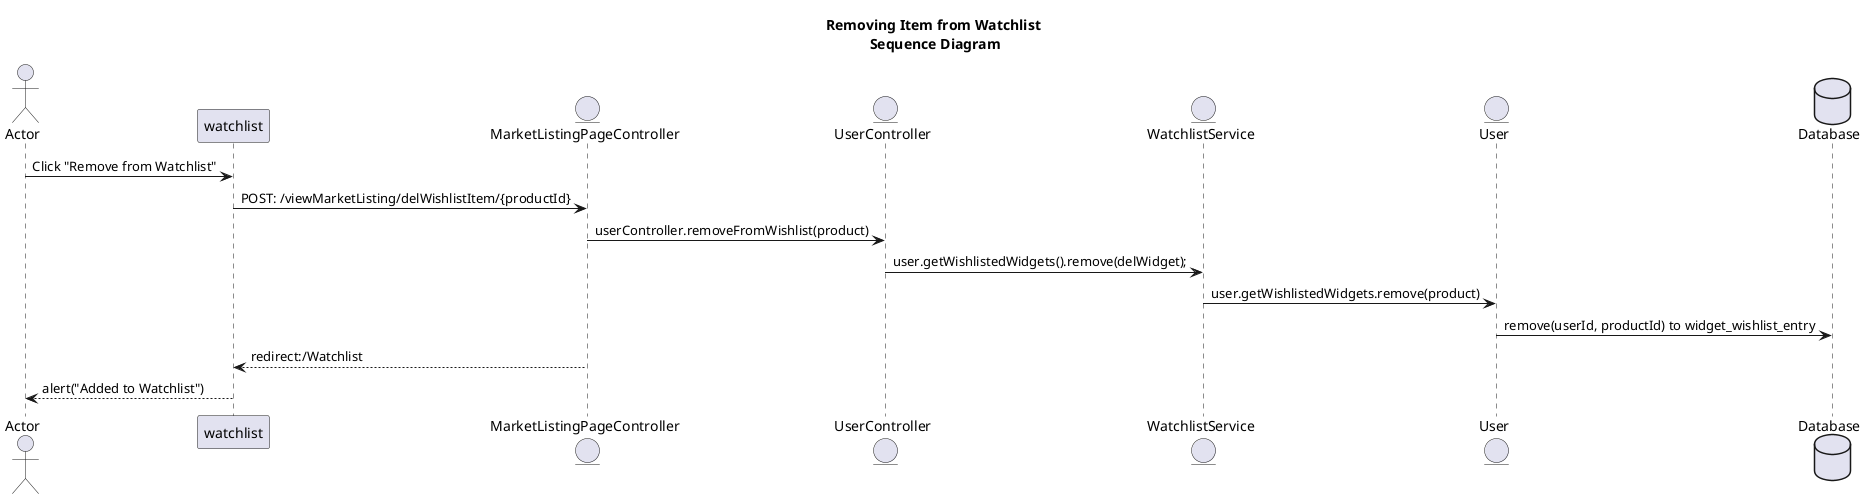 @startuml
title     Removing Item from Watchlist \nSequence Diagram

actor          Actor                            as actor
participant    watchlist                        as watchlist
entity         MarketListingPageController      as marketListController
entity         UserController                   as userController
entity         WatchlistService                 as watchlistService
entity         User                             as user
database       Database                         as database

actor                  ->     watchlist               : Click "Remove from Watchlist"
watchlist              ->     marketListController    : POST: /viewMarketListing/delWishlistItem/{productId}
marketListController   ->     userController          : userController.removeFromWishlist(product)
userController         ->     watchlistService        : user.getWishlistedWidgets().remove(delWidget);
watchlistService       ->     user                    : user.getWishlistedWidgets.remove(product)
user                   ->     database                : remove(userId, productId) to widget_wishlist_entry
marketListController   -->    watchlist               : redirect:/Watchlist
watchlist              -->    actor                   : alert("Added to Watchlist")

@enduml